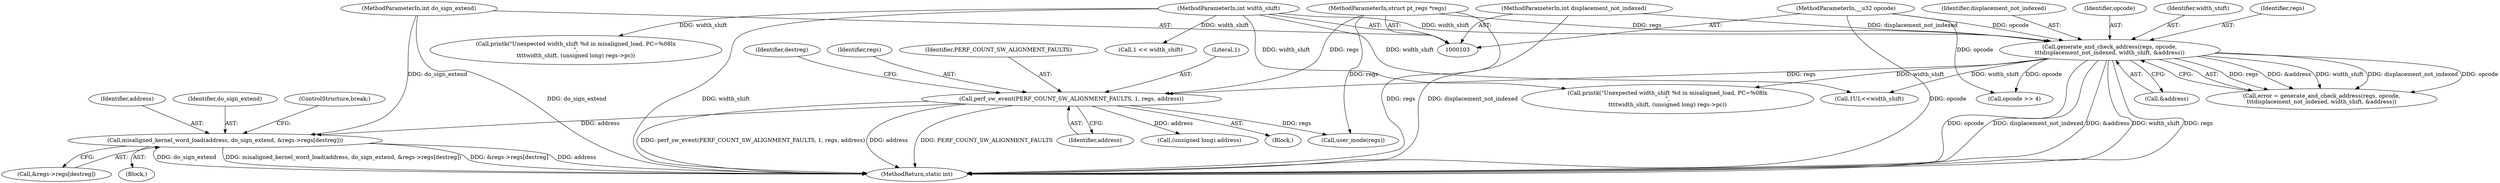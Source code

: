 digraph "0_linux_a8b0ca17b80e92faab46ee7179ba9e99ccb61233_26@array" {
"1000260" [label="(Call,misaligned_kernel_word_load(address, do_sign_extend, &regs->regs[destreg]))"];
"1000129" [label="(Call,perf_sw_event(PERF_COUNT_SW_ALIGNMENT_FAULTS, 1, regs, address))"];
"1000115" [label="(Call,generate_and_check_address(regs, opcode,\n\t\t\tdisplacement_not_indexed, width_shift, &address))"];
"1000104" [label="(MethodParameterIn,struct pt_regs *regs)"];
"1000105" [label="(MethodParameterIn,__u32 opcode)"];
"1000106" [label="(MethodParameterIn,int displacement_not_indexed)"];
"1000107" [label="(MethodParameterIn,int width_shift)"];
"1000108" [label="(MethodParameterIn,int do_sign_extend)"];
"1000135" [label="(Identifier,destreg)"];
"1000119" [label="(Identifier,width_shift)"];
"1000263" [label="(Call,&regs->regs[destreg])"];
"1000104" [label="(MethodParameterIn,struct pt_regs *regs)"];
"1000150" [label="(Call,(unsigned long) address)"];
"1000129" [label="(Call,perf_sw_event(PERF_COUNT_SW_ALIGNMENT_FAULTS, 1, regs, address))"];
"1000269" [label="(ControlStructure,break;)"];
"1000261" [label="(Identifier,address)"];
"1000116" [label="(Identifier,regs)"];
"1000243" [label="(Call,printk(\"Unexpected width_shift %d in misaligned_load, PC=%08lx\n\",\n\t\t\t\twidth_shift, (unsigned long) regs->pc))"];
"1000115" [label="(Call,generate_and_check_address(regs, opcode,\n\t\t\tdisplacement_not_indexed, width_shift, &address))"];
"1000142" [label="(Call,user_mode(regs))"];
"1000132" [label="(Identifier,regs)"];
"1000130" [label="(Identifier,PERF_COUNT_SW_ALIGNMENT_FAULTS)"];
"1000108" [label="(MethodParameterIn,int do_sign_extend)"];
"1000109" [label="(Block,)"];
"1000107" [label="(MethodParameterIn,int width_shift)"];
"1000170" [label="(Call,1 << width_shift)"];
"1000304" [label="(MethodReturn,static int)"];
"1000262" [label="(Identifier,do_sign_extend)"];
"1000131" [label="(Literal,1)"];
"1000258" [label="(Block,)"];
"1000133" [label="(Identifier,address)"];
"1000260" [label="(Call,misaligned_kernel_word_load(address, do_sign_extend, &regs->regs[destreg]))"];
"1000113" [label="(Call,error = generate_and_check_address(regs, opcode,\n\t\t\tdisplacement_not_indexed, width_shift, &address))"];
"1000153" [label="(Call,1UL<<width_shift)"];
"1000105" [label="(MethodParameterIn,__u32 opcode)"];
"1000120" [label="(Call,&address)"];
"1000106" [label="(MethodParameterIn,int displacement_not_indexed)"];
"1000118" [label="(Identifier,displacement_not_indexed)"];
"1000137" [label="(Call,opcode >> 4)"];
"1000293" [label="(Call,printk(\"Unexpected width_shift %d in misaligned_load, PC=%08lx\n\",\n\t\t\t\twidth_shift, (unsigned long) regs->pc))"];
"1000117" [label="(Identifier,opcode)"];
"1000260" -> "1000258"  [label="AST: "];
"1000260" -> "1000263"  [label="CFG: "];
"1000261" -> "1000260"  [label="AST: "];
"1000262" -> "1000260"  [label="AST: "];
"1000263" -> "1000260"  [label="AST: "];
"1000269" -> "1000260"  [label="CFG: "];
"1000260" -> "1000304"  [label="DDG: do_sign_extend"];
"1000260" -> "1000304"  [label="DDG: misaligned_kernel_word_load(address, do_sign_extend, &regs->regs[destreg])"];
"1000260" -> "1000304"  [label="DDG: &regs->regs[destreg]"];
"1000260" -> "1000304"  [label="DDG: address"];
"1000129" -> "1000260"  [label="DDG: address"];
"1000108" -> "1000260"  [label="DDG: do_sign_extend"];
"1000129" -> "1000109"  [label="AST: "];
"1000129" -> "1000133"  [label="CFG: "];
"1000130" -> "1000129"  [label="AST: "];
"1000131" -> "1000129"  [label="AST: "];
"1000132" -> "1000129"  [label="AST: "];
"1000133" -> "1000129"  [label="AST: "];
"1000135" -> "1000129"  [label="CFG: "];
"1000129" -> "1000304"  [label="DDG: address"];
"1000129" -> "1000304"  [label="DDG: PERF_COUNT_SW_ALIGNMENT_FAULTS"];
"1000129" -> "1000304"  [label="DDG: perf_sw_event(PERF_COUNT_SW_ALIGNMENT_FAULTS, 1, regs, address)"];
"1000115" -> "1000129"  [label="DDG: regs"];
"1000104" -> "1000129"  [label="DDG: regs"];
"1000129" -> "1000142"  [label="DDG: regs"];
"1000129" -> "1000150"  [label="DDG: address"];
"1000115" -> "1000113"  [label="AST: "];
"1000115" -> "1000120"  [label="CFG: "];
"1000116" -> "1000115"  [label="AST: "];
"1000117" -> "1000115"  [label="AST: "];
"1000118" -> "1000115"  [label="AST: "];
"1000119" -> "1000115"  [label="AST: "];
"1000120" -> "1000115"  [label="AST: "];
"1000113" -> "1000115"  [label="CFG: "];
"1000115" -> "1000304"  [label="DDG: opcode"];
"1000115" -> "1000304"  [label="DDG: displacement_not_indexed"];
"1000115" -> "1000304"  [label="DDG: &address"];
"1000115" -> "1000304"  [label="DDG: width_shift"];
"1000115" -> "1000304"  [label="DDG: regs"];
"1000115" -> "1000113"  [label="DDG: regs"];
"1000115" -> "1000113"  [label="DDG: &address"];
"1000115" -> "1000113"  [label="DDG: width_shift"];
"1000115" -> "1000113"  [label="DDG: displacement_not_indexed"];
"1000115" -> "1000113"  [label="DDG: opcode"];
"1000104" -> "1000115"  [label="DDG: regs"];
"1000105" -> "1000115"  [label="DDG: opcode"];
"1000106" -> "1000115"  [label="DDG: displacement_not_indexed"];
"1000107" -> "1000115"  [label="DDG: width_shift"];
"1000115" -> "1000137"  [label="DDG: opcode"];
"1000115" -> "1000153"  [label="DDG: width_shift"];
"1000115" -> "1000293"  [label="DDG: width_shift"];
"1000104" -> "1000103"  [label="AST: "];
"1000104" -> "1000304"  [label="DDG: regs"];
"1000104" -> "1000142"  [label="DDG: regs"];
"1000105" -> "1000103"  [label="AST: "];
"1000105" -> "1000304"  [label="DDG: opcode"];
"1000105" -> "1000137"  [label="DDG: opcode"];
"1000106" -> "1000103"  [label="AST: "];
"1000106" -> "1000304"  [label="DDG: displacement_not_indexed"];
"1000107" -> "1000103"  [label="AST: "];
"1000107" -> "1000304"  [label="DDG: width_shift"];
"1000107" -> "1000153"  [label="DDG: width_shift"];
"1000107" -> "1000170"  [label="DDG: width_shift"];
"1000107" -> "1000243"  [label="DDG: width_shift"];
"1000107" -> "1000293"  [label="DDG: width_shift"];
"1000108" -> "1000103"  [label="AST: "];
"1000108" -> "1000304"  [label="DDG: do_sign_extend"];
}
